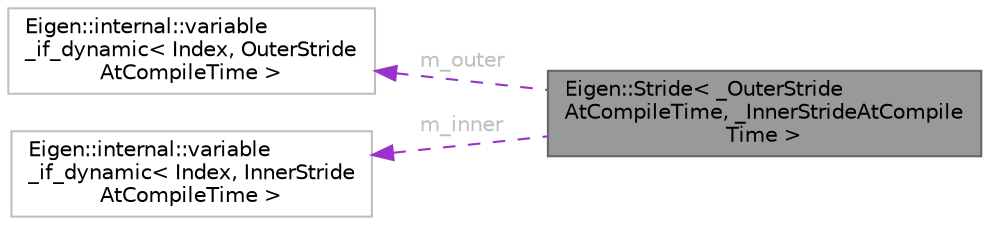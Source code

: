 digraph "Eigen::Stride&lt; _OuterStrideAtCompileTime, _InnerStrideAtCompileTime &gt;"
{
 // LATEX_PDF_SIZE
  bgcolor="transparent";
  edge [fontname=Helvetica,fontsize=10,labelfontname=Helvetica,labelfontsize=10];
  node [fontname=Helvetica,fontsize=10,shape=box,height=0.2,width=0.4];
  rankdir="LR";
  Node1 [id="Node000001",label="Eigen::Stride\< _OuterStride\lAtCompileTime, _InnerStrideAtCompile\lTime \>",height=0.2,width=0.4,color="gray40", fillcolor="grey60", style="filled", fontcolor="black",tooltip="Holds strides information for Map."];
  Node2 -> Node1 [id="edge3_Node000001_Node000002",dir="back",color="darkorchid3",style="dashed",tooltip=" ",label=<<TABLE CELLBORDER="0" BORDER="0"><TR><TD VALIGN="top" ALIGN="LEFT" CELLPADDING="1" CELLSPACING="0">m_outer</TD></TR>
</TABLE>> ,fontcolor="grey" ];
  Node2 [id="Node000002",label="Eigen::internal::variable\l_if_dynamic\< Index, OuterStride\lAtCompileTime \>",height=0.2,width=0.4,color="grey75", fillcolor="white", style="filled",URL="$classEigen_1_1internal_1_1variable__if__dynamic.html",tooltip=" "];
  Node3 -> Node1 [id="edge4_Node000001_Node000003",dir="back",color="darkorchid3",style="dashed",tooltip=" ",label=<<TABLE CELLBORDER="0" BORDER="0"><TR><TD VALIGN="top" ALIGN="LEFT" CELLPADDING="1" CELLSPACING="0">m_inner</TD></TR>
</TABLE>> ,fontcolor="grey" ];
  Node3 [id="Node000003",label="Eigen::internal::variable\l_if_dynamic\< Index, InnerStride\lAtCompileTime \>",height=0.2,width=0.4,color="grey75", fillcolor="white", style="filled",URL="$classEigen_1_1internal_1_1variable__if__dynamic.html",tooltip=" "];
}
